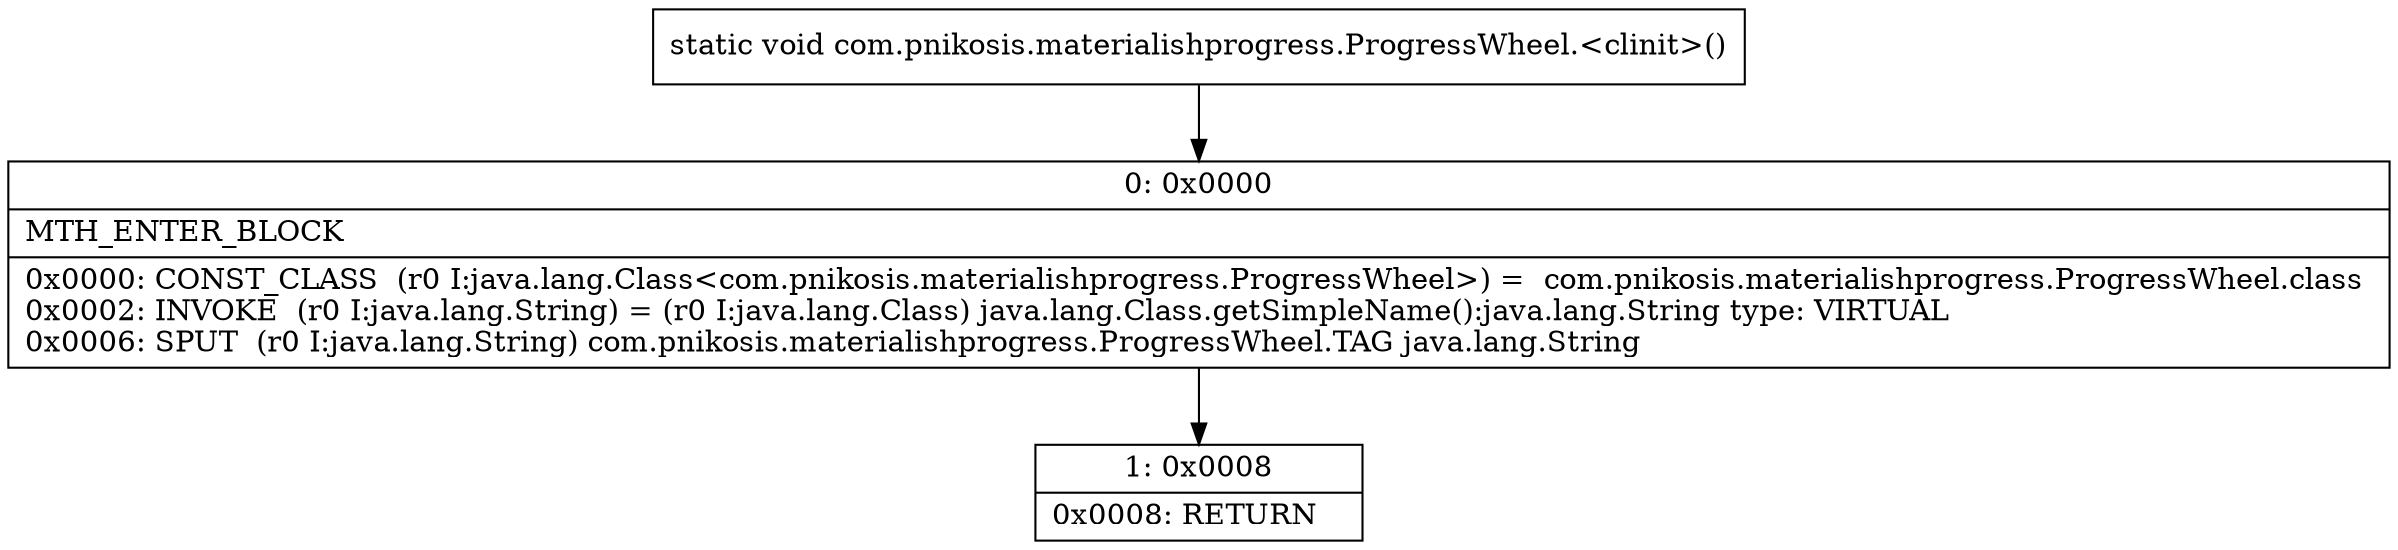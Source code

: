 digraph "CFG forcom.pnikosis.materialishprogress.ProgressWheel.\<clinit\>()V" {
Node_0 [shape=record,label="{0\:\ 0x0000|MTH_ENTER_BLOCK\l|0x0000: CONST_CLASS  (r0 I:java.lang.Class\<com.pnikosis.materialishprogress.ProgressWheel\>) =  com.pnikosis.materialishprogress.ProgressWheel.class \l0x0002: INVOKE  (r0 I:java.lang.String) = (r0 I:java.lang.Class) java.lang.Class.getSimpleName():java.lang.String type: VIRTUAL \l0x0006: SPUT  (r0 I:java.lang.String) com.pnikosis.materialishprogress.ProgressWheel.TAG java.lang.String \l}"];
Node_1 [shape=record,label="{1\:\ 0x0008|0x0008: RETURN   \l}"];
MethodNode[shape=record,label="{static void com.pnikosis.materialishprogress.ProgressWheel.\<clinit\>() }"];
MethodNode -> Node_0;
Node_0 -> Node_1;
}

